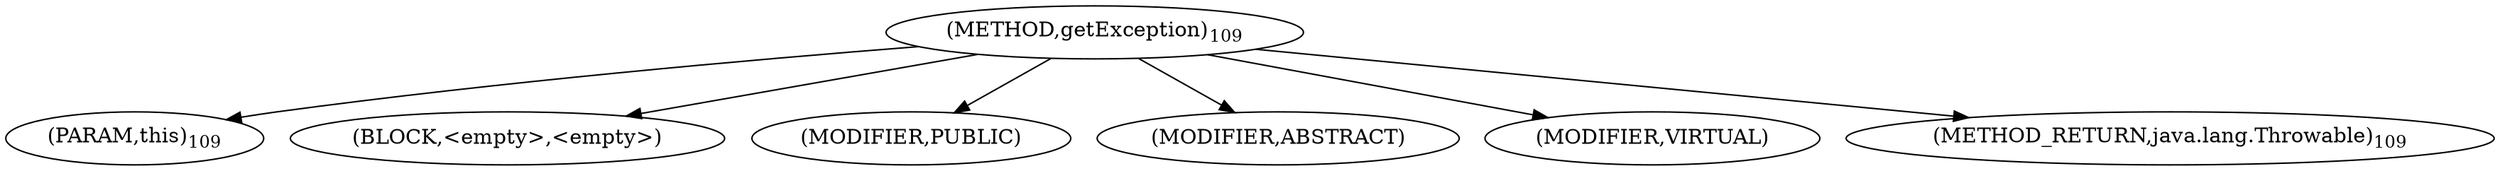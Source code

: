 digraph "getException" {  
"97" [label = <(METHOD,getException)<SUB>109</SUB>> ]
"98" [label = <(PARAM,this)<SUB>109</SUB>> ]
"99" [label = <(BLOCK,&lt;empty&gt;,&lt;empty&gt;)> ]
"100" [label = <(MODIFIER,PUBLIC)> ]
"101" [label = <(MODIFIER,ABSTRACT)> ]
"102" [label = <(MODIFIER,VIRTUAL)> ]
"103" [label = <(METHOD_RETURN,java.lang.Throwable)<SUB>109</SUB>> ]
  "97" -> "98" 
  "97" -> "99" 
  "97" -> "100" 
  "97" -> "101" 
  "97" -> "102" 
  "97" -> "103" 
}

